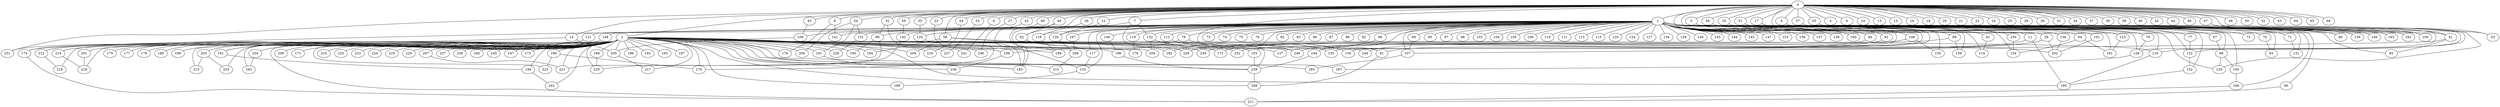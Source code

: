 
graph graphname {
    0 -- 1
0 -- 2
0 -- 3
0 -- 4
0 -- 5
0 -- 6
0 -- 7
0 -- 8
0 -- 9
0 -- 10
0 -- 11
0 -- 12
0 -- 13
0 -- 14
0 -- 15
0 -- 16
0 -- 17
0 -- 18
0 -- 19
0 -- 20
0 -- 21
0 -- 22
0 -- 23
0 -- 24
0 -- 25
0 -- 26
0 -- 27
0 -- 28
0 -- 29
0 -- 30
0 -- 31
0 -- 32
0 -- 33
0 -- 34
0 -- 35
0 -- 36
0 -- 37
0 -- 38
0 -- 39
0 -- 40
0 -- 41
0 -- 42
0 -- 43
0 -- 44
0 -- 45
0 -- 46
0 -- 47
0 -- 48
0 -- 49
0 -- 50
0 -- 51
0 -- 52
0 -- 53
0 -- 54
0 -- 55
0 -- 56
0 -- 57
0 -- 58
0 -- 59
0 -- 60
0 -- 61
0 -- 62
0 -- 63
0 -- 64
0 -- 65
0 -- 66
0 -- 231
1 -- 67
1 -- 68
1 -- 69
1 -- 70
1 -- 71
1 -- 72
1 -- 73
1 -- 74
1 -- 75
1 -- 76
1 -- 77
1 -- 78
1 -- 79
1 -- 80
1 -- 81
1 -- 82
1 -- 83
1 -- 84
1 -- 85
1 -- 86
1 -- 87
1 -- 88
1 -- 89
1 -- 90
1 -- 91
1 -- 92
1 -- 93
1 -- 94
1 -- 95
1 -- 96
1 -- 97
1 -- 98
1 -- 99
1 -- 100
1 -- 101
1 -- 102
1 -- 103
1 -- 104
1 -- 105
1 -- 106
1 -- 107
1 -- 108
1 -- 109
1 -- 110
1 -- 111
1 -- 112
1 -- 113
1 -- 114
1 -- 115
1 -- 116
1 -- 117
1 -- 118
1 -- 119
1 -- 120
1 -- 121
1 -- 122
1 -- 123
1 -- 124
1 -- 125
1 -- 126
1 -- 127
1 -- 128
1 -- 129
1 -- 130
1 -- 131
1 -- 132
1 -- 133
1 -- 134
1 -- 135
1 -- 136
1 -- 137
1 -- 138
1 -- 139
1 -- 140
1 -- 141
1 -- 142
1 -- 143
1 -- 144
1 -- 145
1 -- 146
1 -- 147
1 -- 148
1 -- 149
1 -- 150
1 -- 151
1 -- 152
1 -- 153
1 -- 154
1 -- 155
1 -- 156
1 -- 157
1 -- 158
1 -- 159
1 -- 160
1 -- 161
1 -- 162
1 -- 163
1 -- 164
1 -- 165
1 -- 166
1 -- 167
2 -- 168
2 -- 169
2 -- 170
2 -- 171
2 -- 172
2 -- 173
2 -- 174
2 -- 175
2 -- 176
2 -- 177
2 -- 178
2 -- 179
2 -- 180
2 -- 181
2 -- 182
2 -- 183
2 -- 184
2 -- 185
2 -- 186
2 -- 187
2 -- 188
2 -- 189
2 -- 190
2 -- 191
2 -- 192
2 -- 193
2 -- 194
2 -- 195
2 -- 196
2 -- 197
2 -- 198
2 -- 199
2 -- 200
2 -- 201
2 -- 202
2 -- 203
2 -- 204
2 -- 205
2 -- 206
2 -- 207
2 -- 208
2 -- 209
2 -- 210
2 -- 211
2 -- 212
2 -- 213
2 -- 214
2 -- 215
2 -- 216
2 -- 217
2 -- 218
2 -- 219
2 -- 220
2 -- 221
2 -- 222
2 -- 223
2 -- 224
2 -- 225
2 -- 226
2 -- 227
2 -- 228
2 -- 229
2 -- 230
2 -- 231
2 -- 232
2 -- 233
2 -- 234
2 -- 235
2 -- 236
2 -- 237
2 -- 238
2 -- 239
2 -- 240
2 -- 241
2 -- 242
2 -- 243
2 -- 244
2 -- 245
2 -- 246
2 -- 247
2 -- 248
2 -- 249
4 -- 116
5 -- 80
6 -- 241
7 -- 249
7 -- 189
7 -- 132
8 -- 176
8 -- 141
11 -- 249
11 -- 195
12 -- 126
14 -- 212
14 -- 205
17 -- 100
17 -- 41
17 -- 128
19 -- 146
23 -- 133
26 -- 202
26 -- 61
26 -- 244
27 -- 246
28 -- 216
32 -- 183
32 -- 99
33 -- 227
35 -- 125
36 -- 118
41 -- 85
41 -- 107
43 -- 183
45 -- 109
47 -- 53
49 -- 62
49 -- 174
51 -- 163
51 -- 162
54 -- 151
54 -- 200
54 -- 181
55 -- 129
56 -- 139
57 -- 122
58 -- 103
58 -- 204
58 -- 116
58 -- 184
59 -- 142
60 -- 183
61 -- 248
62 -- 117
62 -- 137
67 -- 68
68 -- 165
68 -- 129
69 -- 107
70 -- 93
71 -- 131
77 -- 122
78 -- 198
78 -- 130
79 -- 128
81 -- 114
84 -- 226
89 -- 159
89 -- 232
90 -- 211
91 -- 230
94 -- 161
94 -- 154
96 -- 182
99 -- 221
99 -- 190
101 -- 202
103 -- 239
107 -- 185
108 -- 172
108 -- 155
109 -- 205
112 -- 249
116 -- 195
117 -- 133
118 -- 189
119 -- 178
121 -- 214
122 -- 152
123 -- 161
125 -- 170
126 -- 208
128 -- 187
132 -- 135
132 -- 239
132 -- 209
133 -- 188
136 -- 202
142 -- 235
148 -- 191
149 -- 196
150 -- 154
151 -- 228
152 -- 195
164 -- 239
165 -- 166
166 -- 211
167 -- 208
168 -- 235
169 -- 170
169 -- 223
174 -- 211
181 -- 183
191 -- 194
194 -- 242
196 -- 239
198 -- 236
201 -- 219
203 -- 213
203 -- 233
205 -- 217
207 -- 221
208 -- 215
212 -- 218
214 -- 219
234 -- 243
239 -- 248

}
